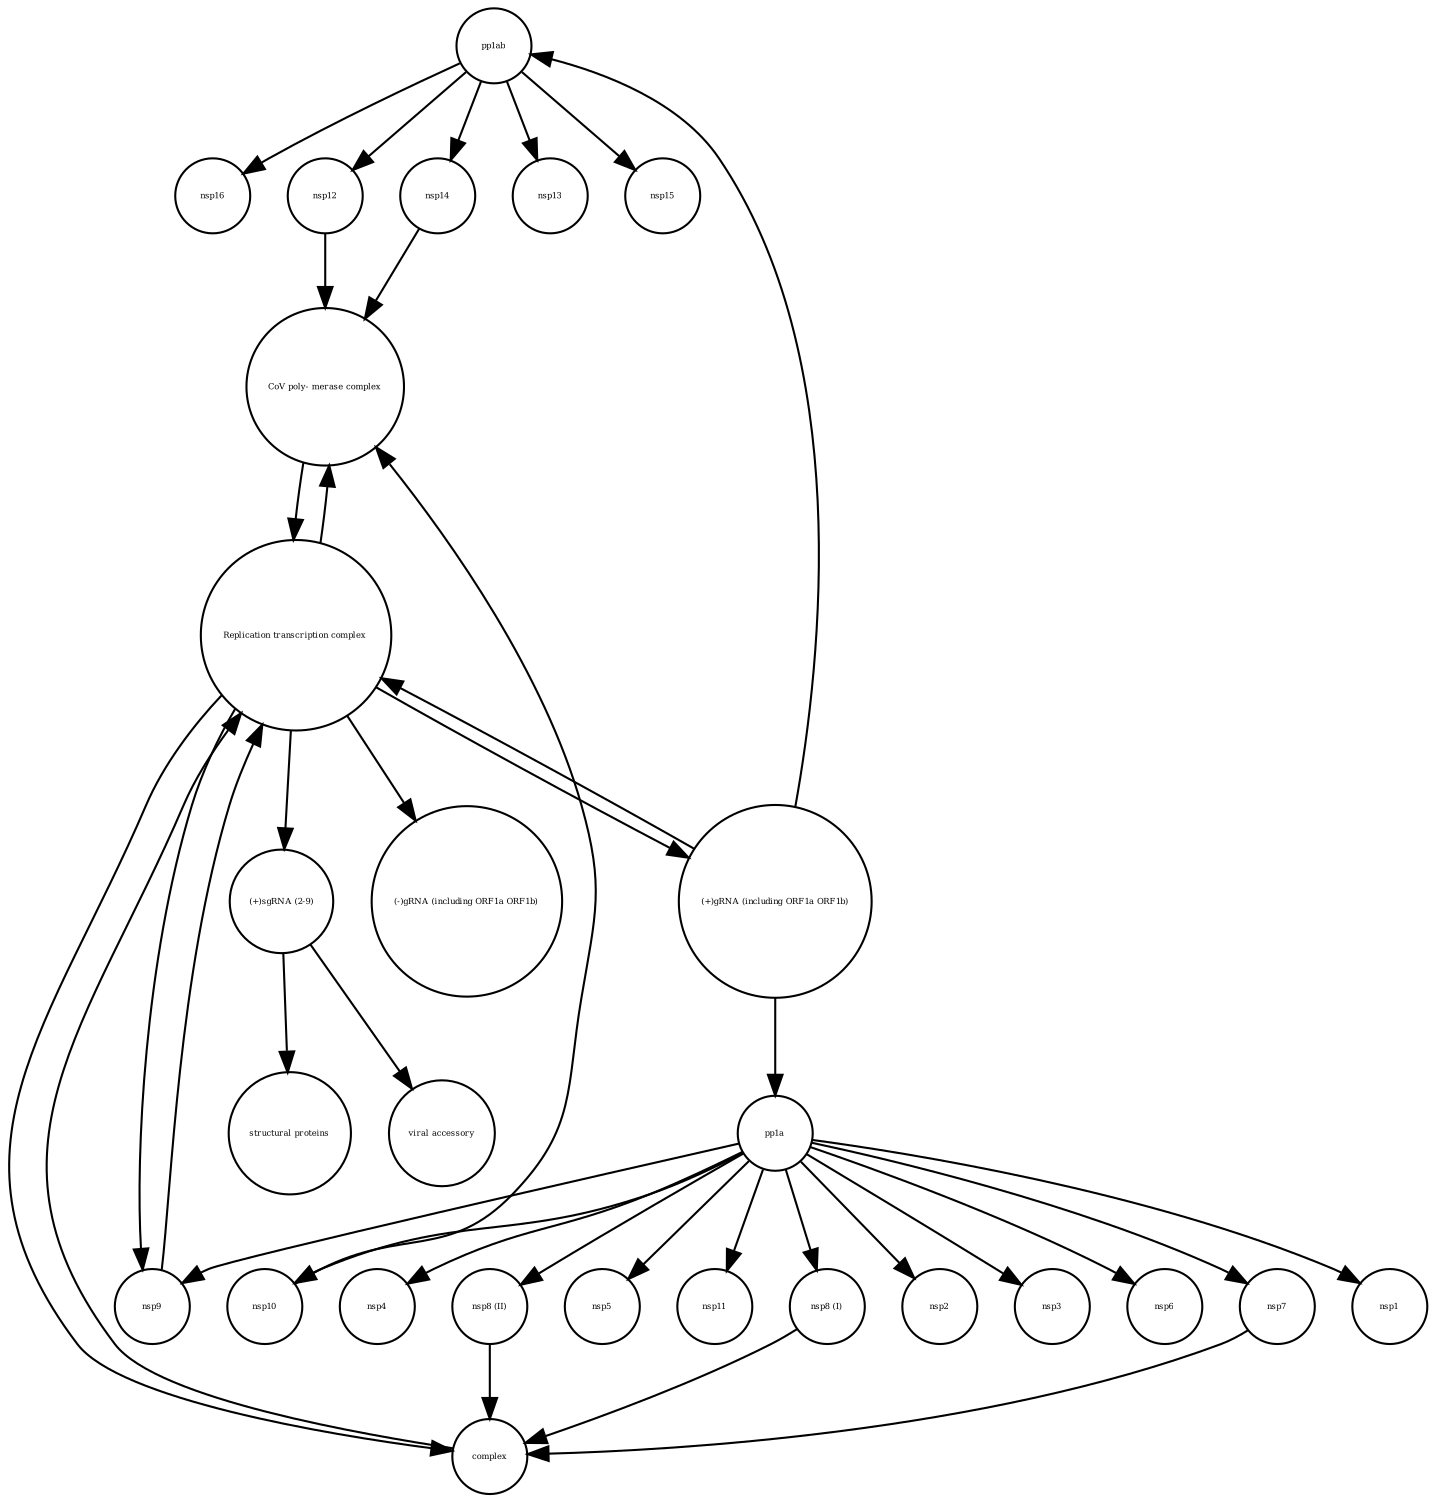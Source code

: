 strict digraph  {
pp1ab [annotation="", bipartite=0, cls=macromolecule, fontsize=4, label=pp1ab, shape=circle];
nsp16 [annotation="", bipartite=0, cls=macromolecule, fontsize=4, label=nsp16, shape=circle];
nsp12 [annotation="", bipartite=0, cls=macromolecule, fontsize=4, label=nsp12, shape=circle];
nsp6 [annotation="", bipartite=0, cls=macromolecule, fontsize=4, label=nsp6, shape=circle];
nsp9 [annotation="", bipartite=0, cls=macromolecule, fontsize=4, label=nsp9, shape=circle];
complex [annotation="", bipartite=0, cls=complex, fontsize=4, label=complex, shape=circle];
nsp7 [annotation="", bipartite=0, cls=macromolecule, fontsize=4, label=nsp7, shape=circle];
"(+)gRNA (including ORF1a ORF1b)" [annotation="", bipartite=0, cls="nucleic acid feature", fontsize=4, label="(+)gRNA (including ORF1a ORF1b)", shape=circle];
nsp1 [annotation="", bipartite=0, cls=macromolecule, fontsize=4, label=nsp1, shape=circle];
nsp14 [annotation="", bipartite=0, cls=macromolecule, fontsize=4, label=nsp14, shape=circle];
nsp4 [annotation="", bipartite=0, cls=macromolecule, fontsize=4, label=nsp4, shape=circle];
"(+)sgRNA (2-9)" [annotation="", bipartite=0, cls="nucleic acid feature", fontsize=4, label="(+)sgRNA (2-9)", shape=circle];
nsp13 [annotation="", bipartite=0, cls=macromolecule, fontsize=4, label=nsp13, shape=circle];
"nsp8 (II)" [annotation="", bipartite=0, cls=macromolecule, fontsize=4, label="nsp8 (II)", shape=circle];
nsp5 [annotation="", bipartite=0, cls=macromolecule, fontsize=4, label=nsp5, shape=circle];
nsp10 [annotation="", bipartite=0, cls=macromolecule, fontsize=4, label=nsp10, shape=circle];
nsp15 [annotation="", bipartite=0, cls=macromolecule, fontsize=4, label=nsp15, shape=circle];
pp1a [annotation="", bipartite=0, cls=macromolecule, fontsize=4, label=pp1a, shape=circle];
nsp11 [annotation="", bipartite=0, cls=macromolecule, fontsize=4, label=nsp11, shape=circle];
"CoV poly- merase complex" [annotation="", bipartite=0, cls=complex, fontsize=4, label="CoV poly- merase complex", shape=circle];
"Replication transcription complex " [annotation="", bipartite=0, cls=complex, fontsize=4, label="Replication transcription complex ", shape=circle];
"structural proteins" [annotation="", bipartite=0, cls=macromolecule, fontsize=4, label="structural proteins", shape=circle];
"viral accessory" [annotation="", bipartite=0, cls=macromolecule, fontsize=4, label="viral accessory", shape=circle];
"(-)gRNA (including ORF1a ORF1b)" [annotation="", bipartite=0, cls="nucleic acid feature", fontsize=4, label="(-)gRNA (including ORF1a ORF1b)", shape=circle];
"nsp8 (I)" [annotation="", bipartite=0, cls=macromolecule, fontsize=4, label="nsp8 (I)", shape=circle];
nsp2 [annotation="", bipartite=0, cls=macromolecule, fontsize=4, label=nsp2, shape=circle];
nsp3 [annotation="", bipartite=0, cls=macromolecule, fontsize=4, label=nsp3, shape=circle];
pp1ab -> nsp16  [annotation="", interaction_type=production];
pp1ab -> nsp12  [annotation="", interaction_type=production];
pp1ab -> nsp14  [annotation="", interaction_type=production];
pp1ab -> nsp15  [annotation="", interaction_type=production];
pp1ab -> nsp13  [annotation="", interaction_type=production];
nsp12 -> "CoV poly- merase complex"  [annotation="", interaction_type=production];
nsp9 -> "Replication transcription complex "  [annotation="", interaction_type=production];
complex -> "Replication transcription complex "  [annotation="", interaction_type=production];
nsp7 -> complex  [annotation="", interaction_type=production];
"(+)gRNA (including ORF1a ORF1b)" -> "Replication transcription complex "  [annotation="", interaction_type=production];
"(+)gRNA (including ORF1a ORF1b)" -> pp1ab  [annotation="", interaction_type="necessary stimulation"];
"(+)gRNA (including ORF1a ORF1b)" -> pp1a  [annotation="", interaction_type="necessary stimulation"];
nsp14 -> "CoV poly- merase complex"  [annotation="", interaction_type=production];
"(+)sgRNA (2-9)" -> "viral accessory"  [annotation="", interaction_type="necessary stimulation"];
"(+)sgRNA (2-9)" -> "structural proteins"  [annotation="", interaction_type="necessary stimulation"];
"nsp8 (II)" -> complex  [annotation="", interaction_type=production];
nsp10 -> "CoV poly- merase complex"  [annotation="", interaction_type=production];
pp1a -> nsp7  [annotation="", interaction_type=production];
pp1a -> nsp11  [annotation="", interaction_type=production];
pp1a -> "nsp8 (II)"  [annotation="", interaction_type=production];
pp1a -> nsp9  [annotation="", interaction_type=production];
pp1a -> nsp5  [annotation="", interaction_type=production];
pp1a -> nsp1  [annotation="", interaction_type=production];
pp1a -> nsp10  [annotation="", interaction_type=production];
pp1a -> nsp6  [annotation="", interaction_type=production];
pp1a -> nsp4  [annotation="", interaction_type=production];
pp1a -> "nsp8 (I)"  [annotation="", interaction_type=production];
pp1a -> nsp2  [annotation="", interaction_type=production];
pp1a -> nsp3  [annotation="", interaction_type=production];
"CoV poly- merase complex" -> "Replication transcription complex "  [annotation="", interaction_type=production];
"Replication transcription complex " -> "(+)gRNA (including ORF1a ORF1b)"  [annotation="", interaction_type=production];
"Replication transcription complex " -> "CoV poly- merase complex"  [annotation="", interaction_type=production];
"Replication transcription complex " -> "(-)gRNA (including ORF1a ORF1b)"  [annotation="", interaction_type=production];
"Replication transcription complex " -> nsp9  [annotation="", interaction_type=production];
"Replication transcription complex " -> complex  [annotation="", interaction_type=production];
"Replication transcription complex " -> "(+)sgRNA (2-9)"  [annotation="", interaction_type="necessary stimulation"];
"nsp8 (I)" -> complex  [annotation="", interaction_type=production];
}
